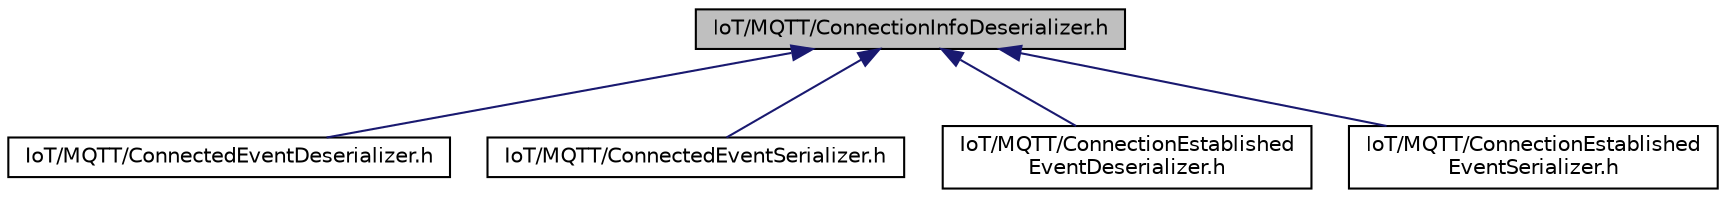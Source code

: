 digraph "IoT/MQTT/ConnectionInfoDeserializer.h"
{
 // LATEX_PDF_SIZE
  edge [fontname="Helvetica",fontsize="10",labelfontname="Helvetica",labelfontsize="10"];
  node [fontname="Helvetica",fontsize="10",shape=record];
  Node1 [label="IoT/MQTT/ConnectionInfoDeserializer.h",height=0.2,width=0.4,color="black", fillcolor="grey75", style="filled", fontcolor="black",tooltip=" "];
  Node1 -> Node2 [dir="back",color="midnightblue",fontsize="10",style="solid",fontname="Helvetica"];
  Node2 [label="IoT/MQTT/ConnectedEventDeserializer.h",height=0.2,width=0.4,color="black", fillcolor="white", style="filled",URL="$ConnectedEventDeserializer_8h.html",tooltip=" "];
  Node1 -> Node3 [dir="back",color="midnightblue",fontsize="10",style="solid",fontname="Helvetica"];
  Node3 [label="IoT/MQTT/ConnectedEventSerializer.h",height=0.2,width=0.4,color="black", fillcolor="white", style="filled",URL="$ConnectedEventSerializer_8h.html",tooltip=" "];
  Node1 -> Node4 [dir="back",color="midnightblue",fontsize="10",style="solid",fontname="Helvetica"];
  Node4 [label="IoT/MQTT/ConnectionEstablished\lEventDeserializer.h",height=0.2,width=0.4,color="black", fillcolor="white", style="filled",URL="$ConnectionEstablishedEventDeserializer_8h.html",tooltip=" "];
  Node1 -> Node5 [dir="back",color="midnightblue",fontsize="10",style="solid",fontname="Helvetica"];
  Node5 [label="IoT/MQTT/ConnectionEstablished\lEventSerializer.h",height=0.2,width=0.4,color="black", fillcolor="white", style="filled",URL="$ConnectionEstablishedEventSerializer_8h.html",tooltip=" "];
}
